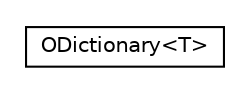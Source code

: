 #!/usr/local/bin/dot
#
# Class diagram 
# Generated by UMLGraph version R5_6-24-gf6e263 (http://www.umlgraph.org/)
#

digraph G {
	edge [fontname="Helvetica",fontsize=10,labelfontname="Helvetica",labelfontsize=10];
	node [fontname="Helvetica",fontsize=10,shape=plaintext];
	nodesep=0.25;
	ranksep=0.5;
	// com.orientechnologies.orient.core.dictionary.ODictionary<T>
	c105860 [label=<<table title="com.orientechnologies.orient.core.dictionary.ODictionary" border="0" cellborder="1" cellspacing="0" cellpadding="2" port="p" href="./ODictionary.html">
		<tr><td><table border="0" cellspacing="0" cellpadding="1">
<tr><td align="center" balign="center"> ODictionary&lt;T&gt; </td></tr>
		</table></td></tr>
		</table>>, URL="./ODictionary.html", fontname="Helvetica", fontcolor="black", fontsize=10.0];
}

